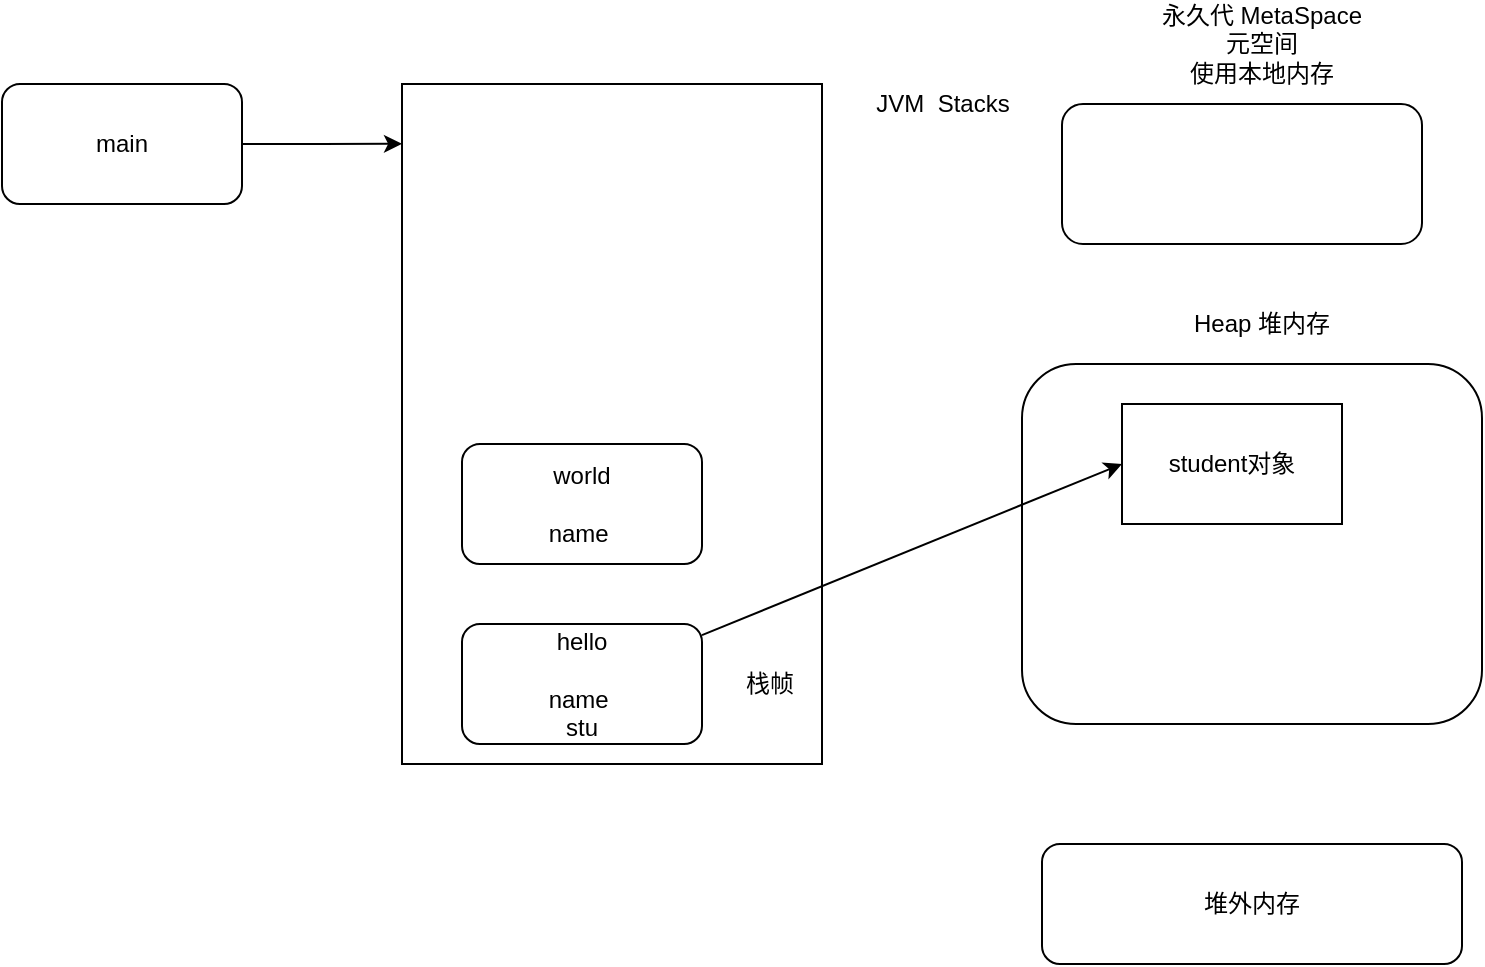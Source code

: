 <mxfile>
    <diagram id="yFf2GaOd-daT1ZNdXD4r" name="Page-3">
        <mxGraphModel dx="1098" dy="617" grid="1" gridSize="10" guides="1" tooltips="1" connect="1" arrows="1" fold="1" page="1" pageScale="1" pageWidth="827" pageHeight="1169" math="0" shadow="0">
            <root>
                <mxCell id="vzXoI_fdaDfypVBs76fR-0"/>
                <mxCell id="vzXoI_fdaDfypVBs76fR-1" parent="vzXoI_fdaDfypVBs76fR-0"/>
                <mxCell id="vzXoI_fdaDfypVBs76fR-8" style="edgeStyle=orthogonalEdgeStyle;rounded=0;orthogonalLoop=1;jettySize=auto;html=1;entryX=0;entryY=0.088;entryDx=0;entryDy=0;entryPerimeter=0;" edge="1" parent="vzXoI_fdaDfypVBs76fR-1" source="vzXoI_fdaDfypVBs76fR-2" target="vzXoI_fdaDfypVBs76fR-3">
                    <mxGeometry relative="1" as="geometry"/>
                </mxCell>
                <mxCell id="vzXoI_fdaDfypVBs76fR-2" value="main&lt;br&gt;" style="rounded=1;whiteSpace=wrap;html=1;" vertex="1" parent="vzXoI_fdaDfypVBs76fR-1">
                    <mxGeometry x="30" y="120" width="120" height="60" as="geometry"/>
                </mxCell>
                <mxCell id="vzXoI_fdaDfypVBs76fR-3" value="" style="rounded=0;whiteSpace=wrap;html=1;" vertex="1" parent="vzXoI_fdaDfypVBs76fR-1">
                    <mxGeometry x="230" y="120" width="210" height="340" as="geometry"/>
                </mxCell>
                <mxCell id="vzXoI_fdaDfypVBs76fR-4" value="hello&lt;br&gt;&lt;br&gt;name&amp;nbsp;&lt;br&gt;stu" style="rounded=1;whiteSpace=wrap;html=1;" vertex="1" parent="vzXoI_fdaDfypVBs76fR-1">
                    <mxGeometry x="260" y="390" width="120" height="60" as="geometry"/>
                </mxCell>
                <mxCell id="vzXoI_fdaDfypVBs76fR-5" value="栈帧" style="text;html=1;strokeColor=none;fillColor=none;align=center;verticalAlign=middle;whiteSpace=wrap;rounded=0;" vertex="1" parent="vzXoI_fdaDfypVBs76fR-1">
                    <mxGeometry x="394" y="410" width="40" height="20" as="geometry"/>
                </mxCell>
                <mxCell id="vzXoI_fdaDfypVBs76fR-6" value="world&lt;br&gt;&lt;br&gt;name&amp;nbsp;" style="rounded=1;whiteSpace=wrap;html=1;" vertex="1" parent="vzXoI_fdaDfypVBs76fR-1">
                    <mxGeometry x="260" y="300" width="120" height="60" as="geometry"/>
                </mxCell>
                <mxCell id="vzXoI_fdaDfypVBs76fR-7" value="JVM&amp;nbsp; Stacks" style="text;html=1;strokeColor=none;fillColor=none;align=center;verticalAlign=middle;whiteSpace=wrap;rounded=0;" vertex="1" parent="vzXoI_fdaDfypVBs76fR-1">
                    <mxGeometry x="461" y="120" width="79" height="20" as="geometry"/>
                </mxCell>
                <mxCell id="vzXoI_fdaDfypVBs76fR-9" value="" style="rounded=1;whiteSpace=wrap;html=1;" vertex="1" parent="vzXoI_fdaDfypVBs76fR-1">
                    <mxGeometry x="540" y="260" width="230" height="180" as="geometry"/>
                </mxCell>
                <mxCell id="vzXoI_fdaDfypVBs76fR-10" value="Heap 堆内存" style="text;html=1;strokeColor=none;fillColor=none;align=center;verticalAlign=middle;whiteSpace=wrap;rounded=0;" vertex="1" parent="vzXoI_fdaDfypVBs76fR-1">
                    <mxGeometry x="610" y="230" width="100" height="20" as="geometry"/>
                </mxCell>
                <mxCell id="vzXoI_fdaDfypVBs76fR-11" value="student对象" style="rounded=0;whiteSpace=wrap;html=1;" vertex="1" parent="vzXoI_fdaDfypVBs76fR-1">
                    <mxGeometry x="590" y="280" width="110" height="60" as="geometry"/>
                </mxCell>
                <mxCell id="vzXoI_fdaDfypVBs76fR-13" value="" style="endArrow=classic;html=1;entryX=0;entryY=0.5;entryDx=0;entryDy=0;" edge="1" parent="vzXoI_fdaDfypVBs76fR-1" source="vzXoI_fdaDfypVBs76fR-4" target="vzXoI_fdaDfypVBs76fR-11">
                    <mxGeometry width="50" height="50" relative="1" as="geometry">
                        <mxPoint x="380" y="420" as="sourcePoint"/>
                        <mxPoint x="440" y="250" as="targetPoint"/>
                    </mxGeometry>
                </mxCell>
                <mxCell id="vzXoI_fdaDfypVBs76fR-14" value="" style="rounded=1;whiteSpace=wrap;html=1;" vertex="1" parent="vzXoI_fdaDfypVBs76fR-1">
                    <mxGeometry x="560" y="130" width="180" height="70" as="geometry"/>
                </mxCell>
                <mxCell id="vzXoI_fdaDfypVBs76fR-15" value="永久代 MetaSpace&lt;br&gt;元空间&lt;br&gt;使用本地内存" style="text;html=1;strokeColor=none;fillColor=none;align=center;verticalAlign=middle;whiteSpace=wrap;rounded=0;" vertex="1" parent="vzXoI_fdaDfypVBs76fR-1">
                    <mxGeometry x="600" y="90" width="120" height="20" as="geometry"/>
                </mxCell>
                <mxCell id="vzXoI_fdaDfypVBs76fR-16" value="堆外内存" style="rounded=1;whiteSpace=wrap;html=1;" vertex="1" parent="vzXoI_fdaDfypVBs76fR-1">
                    <mxGeometry x="550" y="500" width="210" height="60" as="geometry"/>
                </mxCell>
            </root>
        </mxGraphModel>
    </diagram>
    <diagram id="ME5libs8isFnokbAJTv7" name="执行流程">
        <mxGraphModel dx="858" dy="617" grid="1" gridSize="10" guides="1" tooltips="1" connect="1" arrows="1" fold="1" page="1" pageScale="1" pageWidth="827" pageHeight="1169" math="0" shadow="0">
            <root>
                <mxCell id="OHOYKhDuIpi5QzRd3fAg-0"/>
                <mxCell id="OHOYKhDuIpi5QzRd3fAg-1" parent="OHOYKhDuIpi5QzRd3fAg-0"/>
                <mxCell id="OHOYKhDuIpi5QzRd3fAg-21" style="edgeStyle=orthogonalEdgeStyle;rounded=0;orthogonalLoop=1;jettySize=auto;html=1;entryX=0;entryY=0.5;entryDx=0;entryDy=0;" edge="1" parent="OHOYKhDuIpi5QzRd3fAg-1" source="OHOYKhDuIpi5QzRd3fAg-2" target="OHOYKhDuIpi5QzRd3fAg-3">
                    <mxGeometry relative="1" as="geometry"/>
                </mxCell>
                <mxCell id="OHOYKhDuIpi5QzRd3fAg-2" value="*.java&lt;br&gt;" style="rounded=0;whiteSpace=wrap;html=1;" vertex="1" parent="OHOYKhDuIpi5QzRd3fAg-1">
                    <mxGeometry x="180" y="70" width="120" height="60" as="geometry"/>
                </mxCell>
                <mxCell id="OHOYKhDuIpi5QzRd3fAg-3" value="*.class&lt;br&gt;" style="rounded=0;whiteSpace=wrap;html=1;" vertex="1" parent="OHOYKhDuIpi5QzRd3fAg-1">
                    <mxGeometry x="400" y="70" width="120" height="60" as="geometry"/>
                </mxCell>
                <mxCell id="OHOYKhDuIpi5QzRd3fAg-4" value="" style="rounded=1;whiteSpace=wrap;html=1;" vertex="1" parent="OHOYKhDuIpi5QzRd3fAg-1">
                    <mxGeometry x="90" y="160" width="580" height="330" as="geometry"/>
                </mxCell>
                <mxCell id="OHOYKhDuIpi5QzRd3fAg-5" value="ClassLoader&lt;br&gt;" style="rounded=0;whiteSpace=wrap;html=1;" vertex="1" parent="OHOYKhDuIpi5QzRd3fAg-1">
                    <mxGeometry x="400" y="190" width="120" height="60" as="geometry"/>
                </mxCell>
                <mxCell id="OHOYKhDuIpi5QzRd3fAg-6" value="" style="rounded=0;whiteSpace=wrap;html=1;" vertex="1" parent="OHOYKhDuIpi5QzRd3fAg-1">
                    <mxGeometry x="120" y="280" width="510" height="140" as="geometry"/>
                </mxCell>
                <mxCell id="OHOYKhDuIpi5QzRd3fAg-7" value="Run-Time Data Areas" style="text;html=1;strokeColor=none;fillColor=none;align=center;verticalAlign=middle;whiteSpace=wrap;rounded=0;" vertex="1" parent="OHOYKhDuIpi5QzRd3fAg-1">
                    <mxGeometry x="500" y="250" width="140" height="20" as="geometry"/>
                </mxCell>
                <mxCell id="OHOYKhDuIpi5QzRd3fAg-8" value="PC Register" style="text;html=1;strokeColor=none;fillColor=none;align=center;verticalAlign=middle;whiteSpace=wrap;rounded=0;" vertex="1" parent="OHOYKhDuIpi5QzRd3fAg-1">
                    <mxGeometry x="140" y="290" width="100" height="20" as="geometry"/>
                </mxCell>
                <mxCell id="OHOYKhDuIpi5QzRd3fAg-9" value="" style="rounded=0;whiteSpace=wrap;html=1;" vertex="1" parent="OHOYKhDuIpi5QzRd3fAg-1">
                    <mxGeometry x="130" y="320" width="90" height="30" as="geometry"/>
                </mxCell>
                <mxCell id="OHOYKhDuIpi5QzRd3fAg-10" value="" style="rounded=0;whiteSpace=wrap;html=1;" vertex="1" parent="OHOYKhDuIpi5QzRd3fAg-1">
                    <mxGeometry x="240" y="320" width="80" height="30" as="geometry"/>
                </mxCell>
                <mxCell id="OHOYKhDuIpi5QzRd3fAg-11" value="" style="rounded=0;whiteSpace=wrap;html=1;" vertex="1" parent="OHOYKhDuIpi5QzRd3fAg-1">
                    <mxGeometry x="340" y="320" width="80" height="30" as="geometry"/>
                </mxCell>
                <mxCell id="OHOYKhDuIpi5QzRd3fAg-12" value="JVM&amp;nbsp; Stacks" style="text;html=1;strokeColor=none;fillColor=none;align=center;verticalAlign=middle;whiteSpace=wrap;rounded=0;" vertex="1" parent="OHOYKhDuIpi5QzRd3fAg-1">
                    <mxGeometry x="235" y="290" width="90" height="20" as="geometry"/>
                </mxCell>
                <mxCell id="OHOYKhDuIpi5QzRd3fAg-13" value="heap&lt;br&gt;" style="text;html=1;strokeColor=none;fillColor=none;align=center;verticalAlign=middle;whiteSpace=wrap;rounded=0;" vertex="1" parent="OHOYKhDuIpi5QzRd3fAg-1">
                    <mxGeometry x="374" y="290" width="40" height="20" as="geometry"/>
                </mxCell>
                <mxCell id="OHOYKhDuIpi5QzRd3fAg-15" value="" style="rounded=0;whiteSpace=wrap;html=1;" vertex="1" parent="OHOYKhDuIpi5QzRd3fAg-1">
                    <mxGeometry x="440" y="320" width="80" height="30" as="geometry"/>
                </mxCell>
                <mxCell id="OHOYKhDuIpi5QzRd3fAg-16" value="" style="rounded=0;whiteSpace=wrap;html=1;" vertex="1" parent="OHOYKhDuIpi5QzRd3fAg-1">
                    <mxGeometry x="540" y="320" width="80" height="30" as="geometry"/>
                </mxCell>
                <mxCell id="OHOYKhDuIpi5QzRd3fAg-19" value="Method Area" style="text;html=1;strokeColor=none;fillColor=none;align=center;verticalAlign=middle;whiteSpace=wrap;rounded=0;" vertex="1" parent="OHOYKhDuIpi5QzRd3fAg-1">
                    <mxGeometry x="430" y="290" width="90" height="20" as="geometry"/>
                </mxCell>
                <mxCell id="OHOYKhDuIpi5QzRd3fAg-20" value="native&lt;br&gt;&amp;nbsp;method stacks" style="text;html=1;strokeColor=none;fillColor=none;align=center;verticalAlign=middle;whiteSpace=wrap;rounded=0;" vertex="1" parent="OHOYKhDuIpi5QzRd3fAg-1">
                    <mxGeometry x="500" y="290" width="140" height="20" as="geometry"/>
                </mxCell>
                <mxCell id="OHOYKhDuIpi5QzRd3fAg-22" style="edgeStyle=orthogonalEdgeStyle;rounded=0;orthogonalLoop=1;jettySize=auto;html=1;entryX=0.5;entryY=0;entryDx=0;entryDy=0;" edge="1" parent="OHOYKhDuIpi5QzRd3fAg-1" source="OHOYKhDuIpi5QzRd3fAg-3" target="OHOYKhDuIpi5QzRd3fAg-5">
                    <mxGeometry relative="1" as="geometry"/>
                </mxCell>
            </root>
        </mxGraphModel>
    </diagram>
    <diagram id="e3RWXXn56OwrFiYbPOfo" name="jvm运行时">
        <mxGraphModel dx="858" dy="617" grid="1" gridSize="10" guides="1" tooltips="1" connect="1" arrows="1" fold="1" page="1" pageScale="1" pageWidth="827" pageHeight="1169" math="0" shadow="0">
            <root>
                <mxCell id="0"/>
                <mxCell id="1" parent="0"/>
                <mxCell id="4" style="edgeStyle=orthogonalEdgeStyle;rounded=0;orthogonalLoop=1;jettySize=auto;html=1;entryX=0;entryY=0.5;entryDx=0;entryDy=0;" edge="1" parent="1" target="3">
                    <mxGeometry relative="1" as="geometry">
                        <mxPoint x="60" y="170" as="sourcePoint"/>
                    </mxGeometry>
                </mxCell>
                <mxCell id="2" value="class文件" style="text;html=1;strokeColor=none;fillColor=none;align=center;verticalAlign=middle;whiteSpace=wrap;rounded=0;" vertex="1" parent="1">
                    <mxGeometry y="160" width="70" height="20" as="geometry"/>
                </mxCell>
                <mxCell id="12" style="edgeStyle=orthogonalEdgeStyle;rounded=0;orthogonalLoop=1;jettySize=auto;html=1;entryX=0.346;entryY=-0.009;entryDx=0;entryDy=0;entryPerimeter=0;" edge="1" parent="1" source="3" target="5">
                    <mxGeometry relative="1" as="geometry"/>
                </mxCell>
                <mxCell id="3" value="ClassLoader" style="rounded=1;whiteSpace=wrap;html=1;" vertex="1" parent="1">
                    <mxGeometry x="190" y="140" width="120" height="60" as="geometry"/>
                </mxCell>
                <mxCell id="5" value="" style="rounded=1;whiteSpace=wrap;html=1;" vertex="1" parent="1">
                    <mxGeometry x="50" y="270" width="580" height="250" as="geometry"/>
                </mxCell>
                <mxCell id="6" value="方法区" style="rounded=0;whiteSpace=wrap;html=1;" vertex="1" parent="1">
                    <mxGeometry x="90" y="300" width="120" height="60" as="geometry"/>
                </mxCell>
                <mxCell id="7" value="虚拟机zhai" style="rounded=0;whiteSpace=wrap;html=1;" vertex="1" parent="1">
                    <mxGeometry x="250" y="300" width="120" height="60" as="geometry"/>
                </mxCell>
                <mxCell id="8" value="本地方法zhai" style="rounded=0;whiteSpace=wrap;html=1;" vertex="1" parent="1">
                    <mxGeometry x="420" y="300" width="120" height="60" as="geometry"/>
                </mxCell>
                <mxCell id="9" value="堆" style="rounded=0;whiteSpace=wrap;html=1;" vertex="1" parent="1">
                    <mxGeometry x="160" y="410" width="120" height="60" as="geometry"/>
                </mxCell>
                <mxCell id="10" value="程序计数器" style="rounded=0;whiteSpace=wrap;html=1;" vertex="1" parent="1">
                    <mxGeometry x="370" y="410" width="120" height="60" as="geometry"/>
                </mxCell>
                <mxCell id="11" value="执行引擎" style="rounded=1;whiteSpace=wrap;html=1;" vertex="1" parent="1">
                    <mxGeometry x="200" y="630" width="120" height="60" as="geometry"/>
                </mxCell>
                <mxCell id="13" value="" style="shape=flexArrow;endArrow=classic;html=1;width=6;endSize=8.39;" edge="1" parent="1">
                    <mxGeometry width="50" height="50" relative="1" as="geometry">
                        <mxPoint x="230" y="530" as="sourcePoint"/>
                        <mxPoint x="230" y="630" as="targetPoint"/>
                    </mxGeometry>
                </mxCell>
                <mxCell id="15" value="" style="shape=flexArrow;endArrow=classic;html=1;width=4;endSize=7.61;" edge="1" parent="1">
                    <mxGeometry width="50" height="50" relative="1" as="geometry">
                        <mxPoint x="290" y="620" as="sourcePoint"/>
                        <mxPoint x="290" y="530" as="targetPoint"/>
                        <Array as="points">
                            <mxPoint x="290" y="570"/>
                        </Array>
                    </mxGeometry>
                </mxCell>
                <mxCell id="16" value="内存区域" style="text;html=1;strokeColor=none;fillColor=none;align=center;verticalAlign=middle;whiteSpace=wrap;rounded=0;" vertex="1" parent="1">
                    <mxGeometry x="560" y="290" width="60" height="20" as="geometry"/>
                </mxCell>
                <mxCell id="19" value="" style="swimlane;startSize=0;" vertex="1" parent="1">
                    <mxGeometry x="740" y="260" width="130" height="240" as="geometry"/>
                </mxCell>
                <mxCell id="20" value="" style="endArrow=none;html=1;" edge="1" parent="1">
                    <mxGeometry width="50" height="50" relative="1" as="geometry">
                        <mxPoint x="410" y="470" as="sourcePoint"/>
                        <mxPoint x="460" y="420" as="targetPoint"/>
                    </mxGeometry>
                </mxCell>
            </root>
        </mxGraphModel>
    </diagram>
</mxfile>